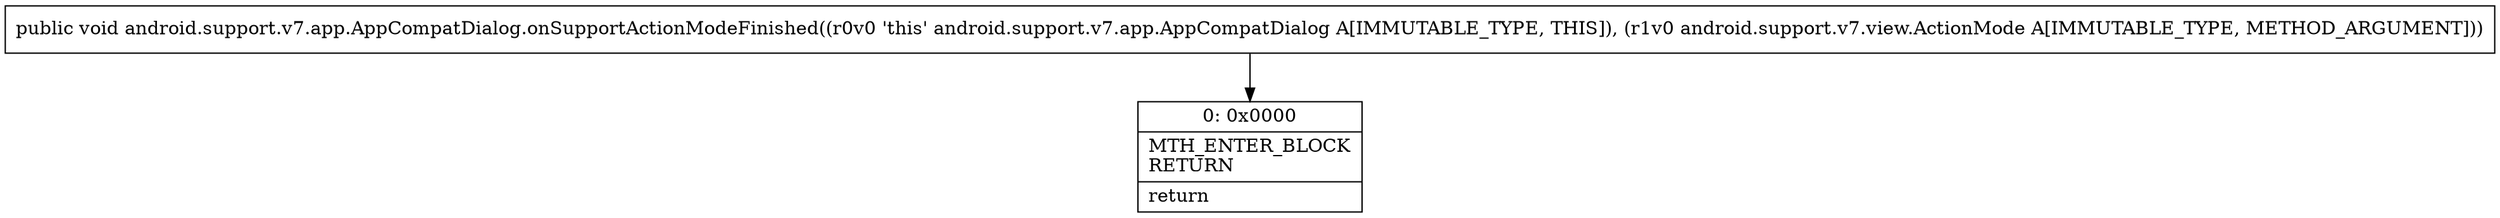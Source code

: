 digraph "CFG forandroid.support.v7.app.AppCompatDialog.onSupportActionModeFinished(Landroid\/support\/v7\/view\/ActionMode;)V" {
Node_0 [shape=record,label="{0\:\ 0x0000|MTH_ENTER_BLOCK\lRETURN\l|return\l}"];
MethodNode[shape=record,label="{public void android.support.v7.app.AppCompatDialog.onSupportActionModeFinished((r0v0 'this' android.support.v7.app.AppCompatDialog A[IMMUTABLE_TYPE, THIS]), (r1v0 android.support.v7.view.ActionMode A[IMMUTABLE_TYPE, METHOD_ARGUMENT])) }"];
MethodNode -> Node_0;
}

